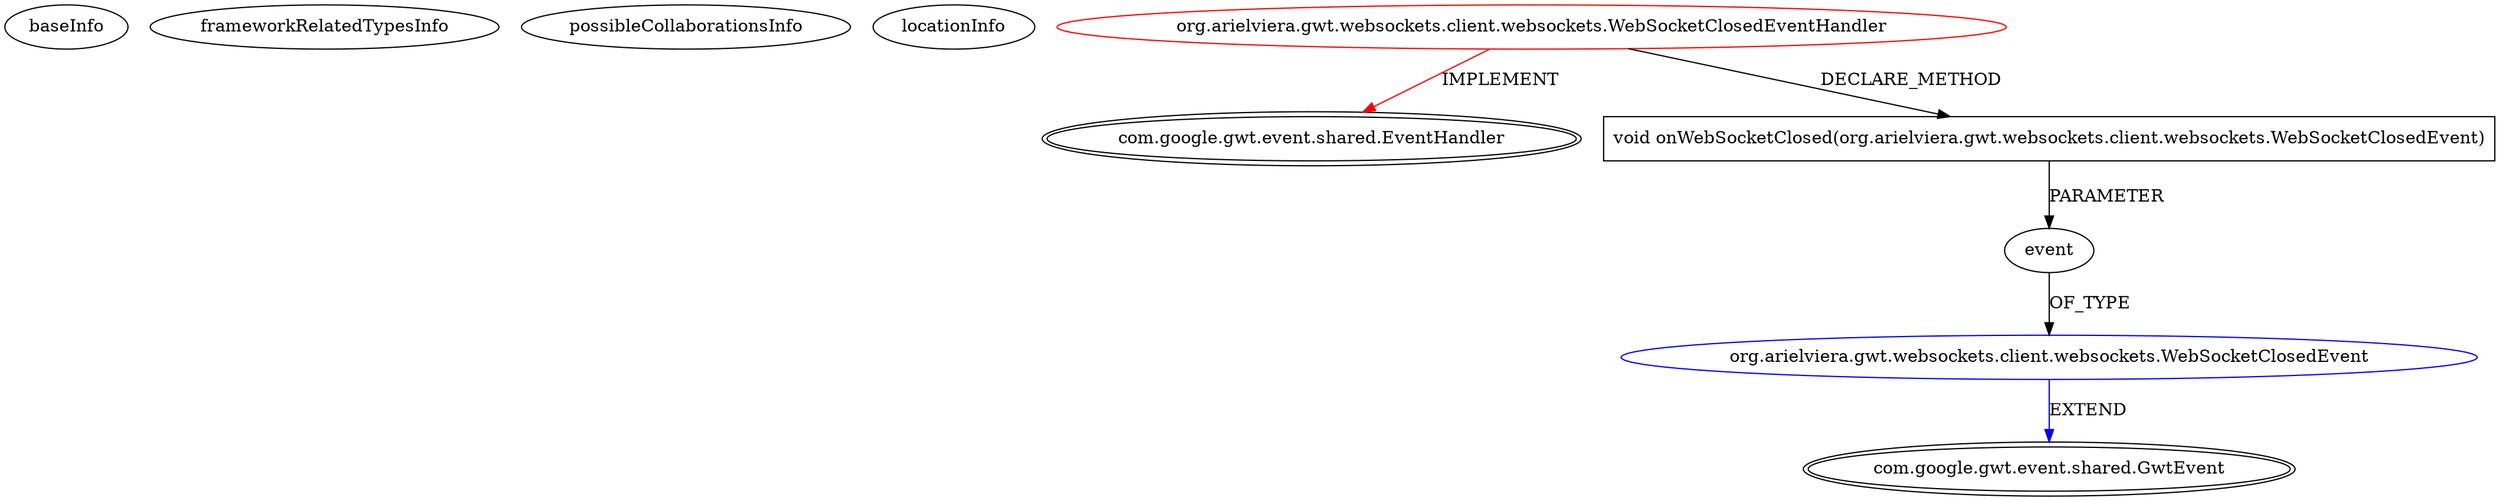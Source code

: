 digraph {
baseInfo[graphId=784,category="extension_graph",isAnonymous=false,possibleRelation=true]
frameworkRelatedTypesInfo[0="com.google.gwt.event.shared.EventHandler"]
possibleCollaborationsInfo[0="784~CLIENT_METHOD_DECLARATION-PARAMETER_DECLARATION-~com.google.gwt.event.shared.EventHandler ~com.google.gwt.event.shared.GwtEvent ~false~false"]
locationInfo[projectName="aviera-websockets-gwtready",filePath="/aviera-websockets-gwtready/websockets-gwtready-master/src/org/arielviera/gwt/websockets/client/websockets/WebSocketClosedEventHandler.java",contextSignature="WebSocketClosedEventHandler",graphId="784"]
0[label="org.arielviera.gwt.websockets.client.websockets.WebSocketClosedEventHandler",vertexType="ROOT_CLIENT_CLASS_DECLARATION",isFrameworkType=false,color=red]
1[label="com.google.gwt.event.shared.EventHandler",vertexType="FRAMEWORK_INTERFACE_TYPE",isFrameworkType=true,peripheries=2]
2[label="void onWebSocketClosed(org.arielviera.gwt.websockets.client.websockets.WebSocketClosedEvent)",vertexType="CLIENT_METHOD_DECLARATION",isFrameworkType=false,shape=box]
3[label="event",vertexType="PARAMETER_DECLARATION",isFrameworkType=false]
4[label="org.arielviera.gwt.websockets.client.websockets.WebSocketClosedEvent",vertexType="REFERENCE_CLIENT_CLASS_DECLARATION",isFrameworkType=false,color=blue]
5[label="com.google.gwt.event.shared.GwtEvent",vertexType="FRAMEWORK_CLASS_TYPE",isFrameworkType=true,peripheries=2]
0->1[label="IMPLEMENT",color=red]
0->2[label="DECLARE_METHOD"]
4->5[label="EXTEND",color=blue]
3->4[label="OF_TYPE"]
2->3[label="PARAMETER"]
}

